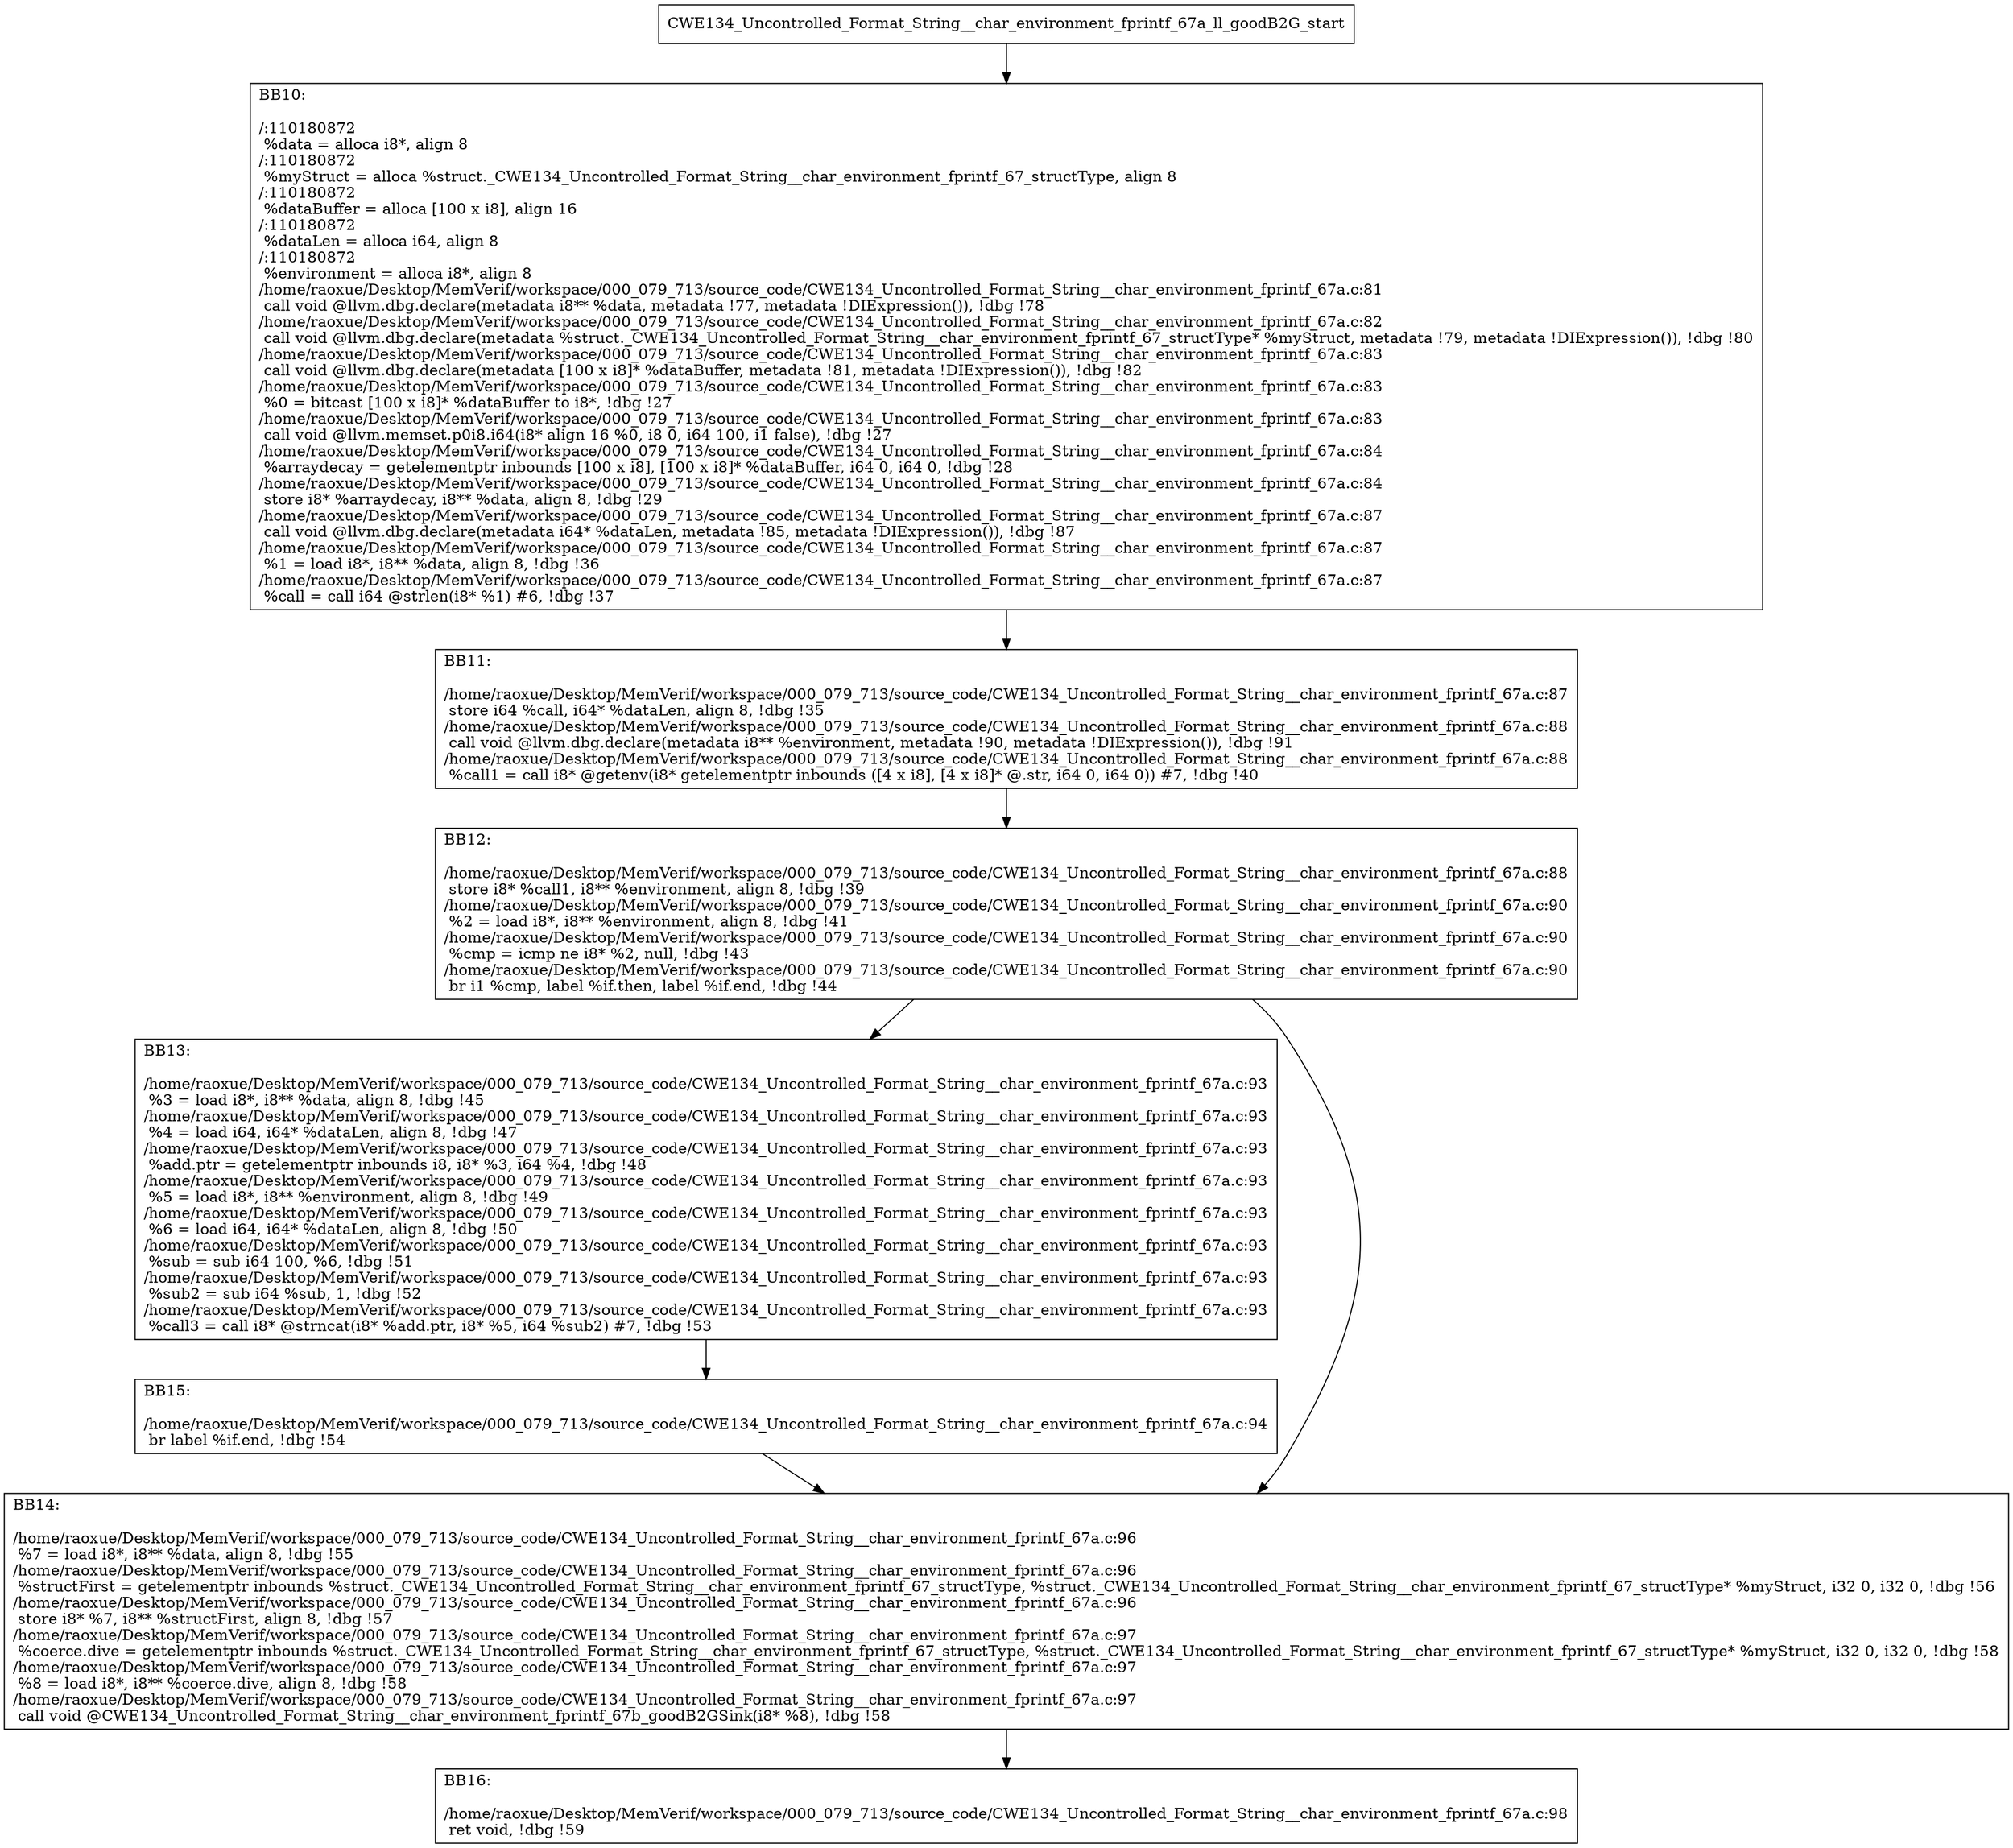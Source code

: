 digraph "CFG for'CWE134_Uncontrolled_Format_String__char_environment_fprintf_67a_ll_goodB2G' function" {
	BBCWE134_Uncontrolled_Format_String__char_environment_fprintf_67a_ll_goodB2G_start[shape=record,label="{CWE134_Uncontrolled_Format_String__char_environment_fprintf_67a_ll_goodB2G_start}"];
	BBCWE134_Uncontrolled_Format_String__char_environment_fprintf_67a_ll_goodB2G_start-> CWE134_Uncontrolled_Format_String__char_environment_fprintf_67a_ll_goodB2GBB10;
	CWE134_Uncontrolled_Format_String__char_environment_fprintf_67a_ll_goodB2GBB10 [shape=record, label="{BB10:\l\l/:110180872\l
  %data = alloca i8*, align 8\l
/:110180872\l
  %myStruct = alloca %struct._CWE134_Uncontrolled_Format_String__char_environment_fprintf_67_structType, align 8\l
/:110180872\l
  %dataBuffer = alloca [100 x i8], align 16\l
/:110180872\l
  %dataLen = alloca i64, align 8\l
/:110180872\l
  %environment = alloca i8*, align 8\l
/home/raoxue/Desktop/MemVerif/workspace/000_079_713/source_code/CWE134_Uncontrolled_Format_String__char_environment_fprintf_67a.c:81\l
  call void @llvm.dbg.declare(metadata i8** %data, metadata !77, metadata !DIExpression()), !dbg !78\l
/home/raoxue/Desktop/MemVerif/workspace/000_079_713/source_code/CWE134_Uncontrolled_Format_String__char_environment_fprintf_67a.c:82\l
  call void @llvm.dbg.declare(metadata %struct._CWE134_Uncontrolled_Format_String__char_environment_fprintf_67_structType* %myStruct, metadata !79, metadata !DIExpression()), !dbg !80\l
/home/raoxue/Desktop/MemVerif/workspace/000_079_713/source_code/CWE134_Uncontrolled_Format_String__char_environment_fprintf_67a.c:83\l
  call void @llvm.dbg.declare(metadata [100 x i8]* %dataBuffer, metadata !81, metadata !DIExpression()), !dbg !82\l
/home/raoxue/Desktop/MemVerif/workspace/000_079_713/source_code/CWE134_Uncontrolled_Format_String__char_environment_fprintf_67a.c:83\l
  %0 = bitcast [100 x i8]* %dataBuffer to i8*, !dbg !27\l
/home/raoxue/Desktop/MemVerif/workspace/000_079_713/source_code/CWE134_Uncontrolled_Format_String__char_environment_fprintf_67a.c:83\l
  call void @llvm.memset.p0i8.i64(i8* align 16 %0, i8 0, i64 100, i1 false), !dbg !27\l
/home/raoxue/Desktop/MemVerif/workspace/000_079_713/source_code/CWE134_Uncontrolled_Format_String__char_environment_fprintf_67a.c:84\l
  %arraydecay = getelementptr inbounds [100 x i8], [100 x i8]* %dataBuffer, i64 0, i64 0, !dbg !28\l
/home/raoxue/Desktop/MemVerif/workspace/000_079_713/source_code/CWE134_Uncontrolled_Format_String__char_environment_fprintf_67a.c:84\l
  store i8* %arraydecay, i8** %data, align 8, !dbg !29\l
/home/raoxue/Desktop/MemVerif/workspace/000_079_713/source_code/CWE134_Uncontrolled_Format_String__char_environment_fprintf_67a.c:87\l
  call void @llvm.dbg.declare(metadata i64* %dataLen, metadata !85, metadata !DIExpression()), !dbg !87\l
/home/raoxue/Desktop/MemVerif/workspace/000_079_713/source_code/CWE134_Uncontrolled_Format_String__char_environment_fprintf_67a.c:87\l
  %1 = load i8*, i8** %data, align 8, !dbg !36\l
/home/raoxue/Desktop/MemVerif/workspace/000_079_713/source_code/CWE134_Uncontrolled_Format_String__char_environment_fprintf_67a.c:87\l
  %call = call i64 @strlen(i8* %1) #6, !dbg !37\l
}"];
	CWE134_Uncontrolled_Format_String__char_environment_fprintf_67a_ll_goodB2GBB10-> CWE134_Uncontrolled_Format_String__char_environment_fprintf_67a_ll_goodB2GBB11;
	CWE134_Uncontrolled_Format_String__char_environment_fprintf_67a_ll_goodB2GBB11 [shape=record, label="{BB11:\l\l/home/raoxue/Desktop/MemVerif/workspace/000_079_713/source_code/CWE134_Uncontrolled_Format_String__char_environment_fprintf_67a.c:87\l
  store i64 %call, i64* %dataLen, align 8, !dbg !35\l
/home/raoxue/Desktop/MemVerif/workspace/000_079_713/source_code/CWE134_Uncontrolled_Format_String__char_environment_fprintf_67a.c:88\l
  call void @llvm.dbg.declare(metadata i8** %environment, metadata !90, metadata !DIExpression()), !dbg !91\l
/home/raoxue/Desktop/MemVerif/workspace/000_079_713/source_code/CWE134_Uncontrolled_Format_String__char_environment_fprintf_67a.c:88\l
  %call1 = call i8* @getenv(i8* getelementptr inbounds ([4 x i8], [4 x i8]* @.str, i64 0, i64 0)) #7, !dbg !40\l
}"];
	CWE134_Uncontrolled_Format_String__char_environment_fprintf_67a_ll_goodB2GBB11-> CWE134_Uncontrolled_Format_String__char_environment_fprintf_67a_ll_goodB2GBB12;
	CWE134_Uncontrolled_Format_String__char_environment_fprintf_67a_ll_goodB2GBB12 [shape=record, label="{BB12:\l\l/home/raoxue/Desktop/MemVerif/workspace/000_079_713/source_code/CWE134_Uncontrolled_Format_String__char_environment_fprintf_67a.c:88\l
  store i8* %call1, i8** %environment, align 8, !dbg !39\l
/home/raoxue/Desktop/MemVerif/workspace/000_079_713/source_code/CWE134_Uncontrolled_Format_String__char_environment_fprintf_67a.c:90\l
  %2 = load i8*, i8** %environment, align 8, !dbg !41\l
/home/raoxue/Desktop/MemVerif/workspace/000_079_713/source_code/CWE134_Uncontrolled_Format_String__char_environment_fprintf_67a.c:90\l
  %cmp = icmp ne i8* %2, null, !dbg !43\l
/home/raoxue/Desktop/MemVerif/workspace/000_079_713/source_code/CWE134_Uncontrolled_Format_String__char_environment_fprintf_67a.c:90\l
  br i1 %cmp, label %if.then, label %if.end, !dbg !44\l
}"];
	CWE134_Uncontrolled_Format_String__char_environment_fprintf_67a_ll_goodB2GBB12-> CWE134_Uncontrolled_Format_String__char_environment_fprintf_67a_ll_goodB2GBB13;
	CWE134_Uncontrolled_Format_String__char_environment_fprintf_67a_ll_goodB2GBB12-> CWE134_Uncontrolled_Format_String__char_environment_fprintf_67a_ll_goodB2GBB14;
	CWE134_Uncontrolled_Format_String__char_environment_fprintf_67a_ll_goodB2GBB13 [shape=record, label="{BB13:\l\l/home/raoxue/Desktop/MemVerif/workspace/000_079_713/source_code/CWE134_Uncontrolled_Format_String__char_environment_fprintf_67a.c:93\l
  %3 = load i8*, i8** %data, align 8, !dbg !45\l
/home/raoxue/Desktop/MemVerif/workspace/000_079_713/source_code/CWE134_Uncontrolled_Format_String__char_environment_fprintf_67a.c:93\l
  %4 = load i64, i64* %dataLen, align 8, !dbg !47\l
/home/raoxue/Desktop/MemVerif/workspace/000_079_713/source_code/CWE134_Uncontrolled_Format_String__char_environment_fprintf_67a.c:93\l
  %add.ptr = getelementptr inbounds i8, i8* %3, i64 %4, !dbg !48\l
/home/raoxue/Desktop/MemVerif/workspace/000_079_713/source_code/CWE134_Uncontrolled_Format_String__char_environment_fprintf_67a.c:93\l
  %5 = load i8*, i8** %environment, align 8, !dbg !49\l
/home/raoxue/Desktop/MemVerif/workspace/000_079_713/source_code/CWE134_Uncontrolled_Format_String__char_environment_fprintf_67a.c:93\l
  %6 = load i64, i64* %dataLen, align 8, !dbg !50\l
/home/raoxue/Desktop/MemVerif/workspace/000_079_713/source_code/CWE134_Uncontrolled_Format_String__char_environment_fprintf_67a.c:93\l
  %sub = sub i64 100, %6, !dbg !51\l
/home/raoxue/Desktop/MemVerif/workspace/000_079_713/source_code/CWE134_Uncontrolled_Format_String__char_environment_fprintf_67a.c:93\l
  %sub2 = sub i64 %sub, 1, !dbg !52\l
/home/raoxue/Desktop/MemVerif/workspace/000_079_713/source_code/CWE134_Uncontrolled_Format_String__char_environment_fprintf_67a.c:93\l
  %call3 = call i8* @strncat(i8* %add.ptr, i8* %5, i64 %sub2) #7, !dbg !53\l
}"];
	CWE134_Uncontrolled_Format_String__char_environment_fprintf_67a_ll_goodB2GBB13-> CWE134_Uncontrolled_Format_String__char_environment_fprintf_67a_ll_goodB2GBB15;
	CWE134_Uncontrolled_Format_String__char_environment_fprintf_67a_ll_goodB2GBB15 [shape=record, label="{BB15:\l\l/home/raoxue/Desktop/MemVerif/workspace/000_079_713/source_code/CWE134_Uncontrolled_Format_String__char_environment_fprintf_67a.c:94\l
  br label %if.end, !dbg !54\l
}"];
	CWE134_Uncontrolled_Format_String__char_environment_fprintf_67a_ll_goodB2GBB15-> CWE134_Uncontrolled_Format_String__char_environment_fprintf_67a_ll_goodB2GBB14;
	CWE134_Uncontrolled_Format_String__char_environment_fprintf_67a_ll_goodB2GBB14 [shape=record, label="{BB14:\l\l/home/raoxue/Desktop/MemVerif/workspace/000_079_713/source_code/CWE134_Uncontrolled_Format_String__char_environment_fprintf_67a.c:96\l
  %7 = load i8*, i8** %data, align 8, !dbg !55\l
/home/raoxue/Desktop/MemVerif/workspace/000_079_713/source_code/CWE134_Uncontrolled_Format_String__char_environment_fprintf_67a.c:96\l
  %structFirst = getelementptr inbounds %struct._CWE134_Uncontrolled_Format_String__char_environment_fprintf_67_structType, %struct._CWE134_Uncontrolled_Format_String__char_environment_fprintf_67_structType* %myStruct, i32 0, i32 0, !dbg !56\l
/home/raoxue/Desktop/MemVerif/workspace/000_079_713/source_code/CWE134_Uncontrolled_Format_String__char_environment_fprintf_67a.c:96\l
  store i8* %7, i8** %structFirst, align 8, !dbg !57\l
/home/raoxue/Desktop/MemVerif/workspace/000_079_713/source_code/CWE134_Uncontrolled_Format_String__char_environment_fprintf_67a.c:97\l
  %coerce.dive = getelementptr inbounds %struct._CWE134_Uncontrolled_Format_String__char_environment_fprintf_67_structType, %struct._CWE134_Uncontrolled_Format_String__char_environment_fprintf_67_structType* %myStruct, i32 0, i32 0, !dbg !58\l
/home/raoxue/Desktop/MemVerif/workspace/000_079_713/source_code/CWE134_Uncontrolled_Format_String__char_environment_fprintf_67a.c:97\l
  %8 = load i8*, i8** %coerce.dive, align 8, !dbg !58\l
/home/raoxue/Desktop/MemVerif/workspace/000_079_713/source_code/CWE134_Uncontrolled_Format_String__char_environment_fprintf_67a.c:97\l
  call void @CWE134_Uncontrolled_Format_String__char_environment_fprintf_67b_goodB2GSink(i8* %8), !dbg !58\l
}"];
	CWE134_Uncontrolled_Format_String__char_environment_fprintf_67a_ll_goodB2GBB14-> CWE134_Uncontrolled_Format_String__char_environment_fprintf_67a_ll_goodB2GBB16;
	CWE134_Uncontrolled_Format_String__char_environment_fprintf_67a_ll_goodB2GBB16 [shape=record, label="{BB16:\l\l/home/raoxue/Desktop/MemVerif/workspace/000_079_713/source_code/CWE134_Uncontrolled_Format_String__char_environment_fprintf_67a.c:98\l
  ret void, !dbg !59\l
}"];
}

